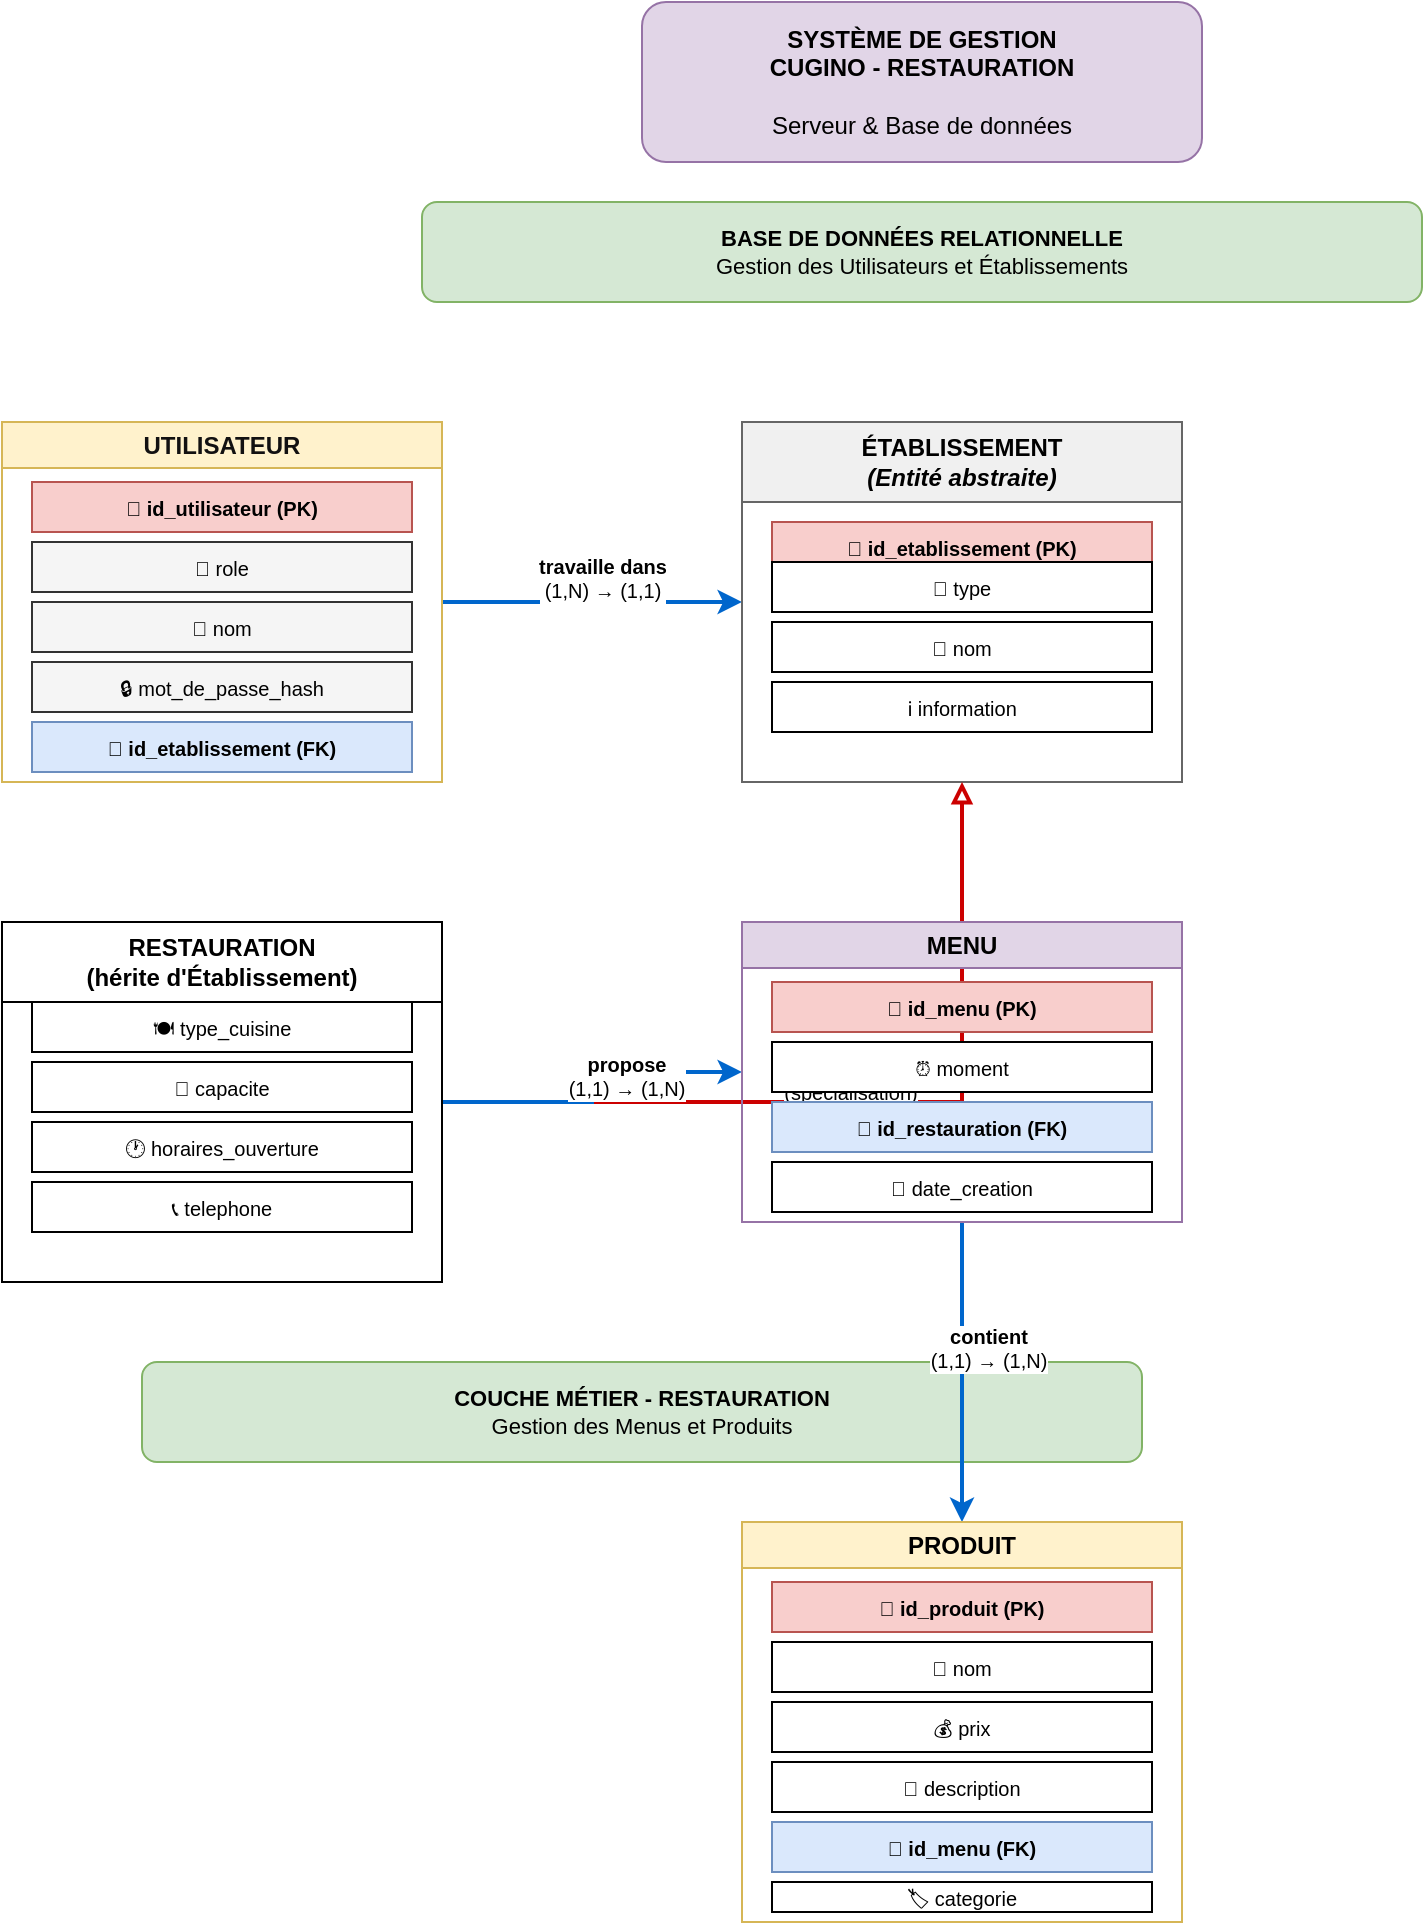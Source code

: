 <mxfile version="24.7.17" pages="5">
  <diagram name="MCD - Modèle Conceptuel" id="0KDKpnZfEL2bE2Tspjqe">
    <mxGraphModel grid="1" page="1" gridSize="10" guides="1" tooltips="1" connect="1" arrows="1" fold="1" pageScale="1" pageWidth="1200" pageHeight="1600" math="0" shadow="0">
      <root>
        <mxCell id="0" />
        <mxCell id="1" parent="0" />
        <mxCell id="5bXEaIKBqLUHFRjAeTa8-1" value="&lt;b&gt;SYSTÈME DE GESTION&lt;/b&gt;&lt;br&gt;&lt;b&gt;CUGINO - RESTAURATION&lt;/b&gt;&lt;br&gt;&lt;br&gt;Serveur &amp;amp; Base de données" style="rounded=1;whiteSpace=wrap;html=1;fillColor=#e1d5e7;strokeColor=#9673a6;fontFamily=Helvetica;fontSize=12;fontColor=#000000;" parent="1" vertex="1">
          <mxGeometry x="400" y="40" width="280" height="80" as="geometry" />
        </mxCell>
        <mxCell id="5bXEaIKBqLUHFRjAeTa8-2" value="&lt;b&gt;BASE DE DONNÉES RELATIONNELLE&lt;/b&gt;&lt;br&gt;Gestion des Utilisateurs et Établissements" style="rounded=1;whiteSpace=wrap;html=1;fillColor=#d5e8d4;strokeColor=#82b366;fontFamily=Helvetica;fontSize=11;fontColor=#000000;" parent="1" vertex="1">
          <mxGeometry x="290" y="140" width="500" height="50" as="geometry" />
        </mxCell>
        <mxCell id="5bXEaIKBqLUHFRjAeTa8-16" value="" style="edgeStyle=orthogonalEdgeStyle;rounded=0;orthogonalLoop=1;jettySize=auto;html=1;strokeWidth=2;strokeColor=#0066CC;" parent="1" source="5bXEaIKBqLUHFRjAeTa8-10" target="5bXEaIKBqLUHFRjAeTa8-12" edge="1">
          <mxGeometry relative="1" as="geometry" />
        </mxCell>
        <mxCell id="5bXEaIKBqLUHFRjAeTa8-17" value="&lt;b&gt;travaille dans&lt;/b&gt;&lt;br&gt;(1,N) → (1,1)" style="edgeLabel;html=1;align=center;verticalAlign=middle;resizable=0;points=[];fontFamily=Helvetica;fontSize=10;fillColor=#f5f5f5;strokeColor=#333333;fontColor=#000000;" parent="5bXEaIKBqLUHFRjAeTa8-16" vertex="1" connectable="0">
          <mxGeometry x="-0.204" y="2" relative="1" as="geometry">
            <mxPoint x="20" y="-10" as="offset" />
          </mxGeometry>
        </mxCell>
        <mxCell id="5bXEaIKBqLUHFRjAeTa8-10" value="&lt;b&gt;UTILISATEUR&lt;/b&gt;" style="swimlane;whiteSpace=wrap;html=1;fillColor=#fff2cc;strokeColor=#d6b656;fontFamily=Helvetica;fontSize=12;fontColor=#121111;" parent="1" vertex="1">
          <mxGeometry x="80" y="250" width="220" height="180" as="geometry" />
        </mxCell>
        <mxCell id="5bXEaIKBqLUHFRjAeTa8-6" value="🔑 id_utilisateur (PK)" style="rounded=0;whiteSpace=wrap;html=1;fillColor=#f8cecc;strokeColor=#b85450;fontFamily=Helvetica;fontSize=10;fontStyle=1" parent="5bXEaIKBqLUHFRjAeTa8-10" vertex="1">
          <mxGeometry x="15" y="30" width="190" height="25" as="geometry" />
        </mxCell>
        <mxCell id="5bXEaIKBqLUHFRjAeTa8-7" value="👤 role" style="rounded=0;whiteSpace=wrap;html=1;fontFamily=Helvetica;fontSize=10;fillColor=#f5f5f5;strokeColor=#333333;fontColor=#000000;" parent="5bXEaIKBqLUHFRjAeTa8-10" vertex="1">
          <mxGeometry x="15" y="60" width="190" height="25" as="geometry" />
        </mxCell>
        <mxCell id="5bXEaIKBqLUHFRjAeTa8-8" value="📝 nom" style="rounded=0;whiteSpace=wrap;html=1;fontFamily=Helvetica;fontSize=10;fillColor=#f5f5f5;strokeColor=#333333;fontColor=#000000;" parent="5bXEaIKBqLUHFRjAeTa8-10" vertex="1">
          <mxGeometry x="15" y="90" width="190" height="25" as="geometry" />
        </mxCell>
        <mxCell id="5bXEaIKBqLUHFRjAeTa8-38" value="🔒 mot_de_passe_hash" style="rounded=0;whiteSpace=wrap;html=1;fontFamily=Helvetica;fontSize=10;fillColor=#f5f5f5;strokeColor=#333333;fontColor=#000000;" vertex="1" parent="5bXEaIKBqLUHFRjAeTa8-10">
          <mxGeometry x="15" y="120" width="190" height="25" as="geometry" />
        </mxCell>
        <mxCell id="5bXEaIKBqLUHFRjAeTa8-39" value="🔗 id_etablissement (FK)" style="rounded=0;whiteSpace=wrap;html=1;fillColor=#dae8fc;strokeColor=#6c8ebf;fontFamily=Helvetica;fontSize=10;fontStyle=1" vertex="1" parent="5bXEaIKBqLUHFRjAeTa8-10">
          <mxGeometry x="15" y="150" width="190" height="25" as="geometry" />
        </mxCell>
        <mxCell id="5bXEaIKBqLUHFRjAeTa8-12" value="&lt;b&gt;ÉTABLISSEMENT&lt;/b&gt;&lt;br&gt;&lt;i&gt;(Entité abstraite)&lt;/i&gt;" style="swimlane;whiteSpace=wrap;html=1;fillColor=#f0f0f0;strokeColor=#666666;fontFamily=Helvetica;fontSize=12;startSize=40;" parent="1" vertex="1">
          <mxGeometry x="450" y="250" width="220" height="180" as="geometry" />
        </mxCell>
        <mxCell id="5bXEaIKBqLUHFRjAeTa8-13" value="🔑 id_etablissement (PK)" style="rounded=0;whiteSpace=wrap;html=1;fillColor=#f8cecc;strokeColor=#b85450;fontFamily=Helvetica;fontSize=10;fontStyle=1" parent="5bXEaIKBqLUHFRjAeTa8-12" vertex="1">
          <mxGeometry x="15" y="50" width="190" height="25" as="geometry" />
        </mxCell>
        <mxCell id="5bXEaIKBqLUHFRjAeTa8-14" value="🏢 type" style="rounded=0;whiteSpace=wrap;html=1;fontFamily=Helvetica;fontSize=10;" parent="5bXEaIKBqLUHFRjAeTa8-12" vertex="1">
          <mxGeometry x="15" y="70" width="190" height="25" as="geometry" />
        </mxCell>
        <mxCell id="5bXEaIKBqLUHFRjAeTa8-15" value="📝 nom" style="rounded=0;whiteSpace=wrap;html=1;fontFamily=Helvetica;fontSize=10;" parent="5bXEaIKBqLUHFRjAeTa8-12" vertex="1">
          <mxGeometry x="15" y="100" width="190" height="25" as="geometry" />
        </mxCell>
        <mxCell id="5bXEaIKBqLUHFRjAeTa8-40" value="ℹ️ information" style="rounded=0;whiteSpace=wrap;html=1;fontFamily=Helvetica;fontSize=10;" vertex="1" parent="5bXEaIKBqLUHFRjAeTa8-12">
          <mxGeometry x="15" y="130" width="190" height="25" as="geometry" />
        </mxCell>
        <mxCell id="5bXEaIKBqLUHFRjAeTa8-35" value="" style="edgeStyle=orthogonalEdgeStyle;rounded=0;orthogonalLoop=1;jettySize=auto;html=1;endArrow=block;endFill=0;strokeWidth=2;strokeColor=#CC0000;" edge="1" parent="1" source="5bXEaIKBqLUHFRjAeTa8-18" target="5bXEaIKBqLUHFRjAeTa8-12">
          <mxGeometry relative="1" as="geometry" />
        </mxCell>
        <mxCell id="5bXEaIKBqLUHFRjAeTa8-36" value="&lt;b&gt;hérite de&lt;/b&gt;&lt;br&gt;(spécialisation)" style="edgeLabel;html=1;align=center;verticalAlign=middle;resizable=0;points=[];fontFamily=Helvetica;fontSize=10;fillColor=#ffffff;strokeColor=none;" connectable="0" vertex="1" parent="5bXEaIKBqLUHFRjAeTa8-35">
          <mxGeometry x="-0.1" y="1" relative="1" as="geometry">
            <mxPoint x="15" y="-10" as="offset" />
          </mxGeometry>
        </mxCell>
        <mxCell id="5bXEaIKBqLUHFRjAeTa8-26" value="" style="edgeStyle=orthogonalEdgeStyle;rounded=0;orthogonalLoop=1;jettySize=auto;html=1;strokeWidth=2;strokeColor=#0066CC;" parent="1" source="5bXEaIKBqLUHFRjAeTa8-18" target="5bXEaIKBqLUHFRjAeTa8-23" edge="1">
          <mxGeometry relative="1" as="geometry" />
        </mxCell>
        <mxCell id="5bXEaIKBqLUHFRjAeTa8-27" value="&lt;b&gt;propose&lt;/b&gt;&lt;br&gt;(1,1) → (1,N)" style="edgeLabel;html=1;align=center;verticalAlign=middle;resizable=0;points=[];fontFamily=Helvetica;fontSize=10;fillColor=#ffffff;strokeColor=none;" parent="5bXEaIKBqLUHFRjAeTa8-26" vertex="1" connectable="0">
          <mxGeometry x="-0.054" y="-2" relative="1" as="geometry">
            <mxPoint x="15" y="-10" as="offset" />
          </mxGeometry>
        </mxCell>
        <mxCell id="5bXEaIKBqLUHFRjAeTa8-18" value="&lt;b&gt;RESTAURATION&lt;/b&gt;&lt;br&gt;(hérite d&#39;Établissement)" style="swimlane;whiteSpace=wrap;html=1;startSize=40;" parent="1" vertex="1">
          <mxGeometry x="80" y="500" width="220" height="180" as="geometry" />
        </mxCell>
        <mxCell id="5bXEaIKBqLUHFRjAeTa8-19" value="🍽️ type_cuisine" style="rounded=0;whiteSpace=wrap;html=1;fontFamily=Helvetica;fontSize=10;" parent="5bXEaIKBqLUHFRjAeTa8-18" vertex="1">
          <mxGeometry x="15" y="40" width="190" height="25" as="geometry" />
        </mxCell>
        <mxCell id="5bXEaIKBqLUHFRjAeTa8-20" value="👥 capacite" style="rounded=0;whiteSpace=wrap;html=1;fontFamily=Helvetica;fontSize=10;" parent="5bXEaIKBqLUHFRjAeTa8-18" vertex="1">
          <mxGeometry x="15" y="70" width="190" height="25" as="geometry" />
        </mxCell>
        <mxCell id="5bXEaIKBqLUHFRjAeTa8-37" value="🕐 horaires_ouverture" style="rounded=0;whiteSpace=wrap;html=1;fontFamily=Helvetica;fontSize=10;" vertex="1" parent="5bXEaIKBqLUHFRjAeTa8-18">
          <mxGeometry x="15" y="100" width="190" height="25" as="geometry" />
        </mxCell>
        <mxCell id="5bXEaIKBqLUHFRjAeTa8-41" value="📞 telephone" style="rounded=0;whiteSpace=wrap;html=1;fontFamily=Helvetica;fontSize=10;" vertex="1" parent="5bXEaIKBqLUHFRjAeTa8-18">
          <mxGeometry x="15" y="130" width="190" height="25" as="geometry" />
        </mxCell>
        <mxCell id="5bXEaIKBqLUHFRjAeTa8-22" value="&lt;b&gt;COUCHE MÉTIER - RESTAURATION&lt;/b&gt;&lt;br&gt;Gestion des Menus et Produits" style="rounded=1;whiteSpace=wrap;html=1;fillColor=#d5e8d4;strokeColor=#82b366;fontFamily=Helvetica;fontSize=11;fontColor=#000000;" parent="1" vertex="1">
          <mxGeometry x="150" y="720" width="500" height="50" as="geometry" />
        </mxCell>
        <mxCell id="5bXEaIKBqLUHFRjAeTa8-31" value="" style="edgeStyle=orthogonalEdgeStyle;rounded=0;orthogonalLoop=1;jettySize=auto;html=1;strokeWidth=2;strokeColor=#0066CC;" parent="1" source="5bXEaIKBqLUHFRjAeTa8-23" target="5bXEaIKBqLUHFRjAeTa8-28" edge="1">
          <mxGeometry relative="1" as="geometry" />
        </mxCell>
        <mxCell id="5bXEaIKBqLUHFRjAeTa8-32" value="&lt;b&gt;contient&lt;/b&gt;&lt;br&gt;(1,1) → (1,N)" style="edgeLabel;html=1;align=center;verticalAlign=middle;resizable=0;points=[];fontFamily=Helvetica;fontSize=10;fillColor=#ffffff;strokeColor=none;" parent="5bXEaIKBqLUHFRjAeTa8-31" vertex="1" connectable="0">
          <mxGeometry x="-0.027" y="-2" relative="1" as="geometry">
            <mxPoint x="15" y="-10" as="offset" />
          </mxGeometry>
        </mxCell>
        <mxCell id="5bXEaIKBqLUHFRjAeTa8-23" value="&lt;b&gt;MENU&lt;/b&gt;" style="swimlane;whiteSpace=wrap;html=1;fillColor=#e1d5e7;strokeColor=#9673a6;fontFamily=Helvetica;fontSize=12;" parent="1" vertex="1">
          <mxGeometry x="450" y="500" width="220" height="150" as="geometry" />
        </mxCell>
        <mxCell id="5bXEaIKBqLUHFRjAeTa8-42" value="🔑 id_menu (PK)" style="rounded=0;whiteSpace=wrap;html=1;fillColor=#f8cecc;strokeColor=#b85450;fontFamily=Helvetica;fontSize=10;fontStyle=1" vertex="1" parent="5bXEaIKBqLUHFRjAeTa8-23">
          <mxGeometry x="15" y="30" width="190" height="25" as="geometry" />
        </mxCell>
        <mxCell id="5bXEaIKBqLUHFRjAeTa8-24" value="⏰ moment" style="rounded=0;whiteSpace=wrap;html=1;fontFamily=Helvetica;fontSize=10;" parent="5bXEaIKBqLUHFRjAeTa8-23" vertex="1">
          <mxGeometry x="15" y="60" width="190" height="25" as="geometry" />
        </mxCell>
        <mxCell id="5bXEaIKBqLUHFRjAeTa8-25" value="🔗 id_restauration (FK)" style="rounded=0;whiteSpace=wrap;html=1;fillColor=#dae8fc;strokeColor=#6c8ebf;fontFamily=Helvetica;fontSize=10;fontStyle=1" parent="5bXEaIKBqLUHFRjAeTa8-23" vertex="1">
          <mxGeometry x="15" y="90" width="190" height="25" as="geometry" />
        </mxCell>
        <mxCell id="5bXEaIKBqLUHFRjAeTa8-43" value="📅 date_creation" style="rounded=0;whiteSpace=wrap;html=1;fontFamily=Helvetica;fontSize=10;" vertex="1" parent="5bXEaIKBqLUHFRjAeTa8-23">
          <mxGeometry x="15" y="120" width="190" height="25" as="geometry" />
        </mxCell>
        <mxCell id="5bXEaIKBqLUHFRjAeTa8-28" value="&lt;b&gt;PRODUIT&lt;/b&gt;" style="swimlane;whiteSpace=wrap;html=1;fillColor=#fff2cc;strokeColor=#d6b656;fontFamily=Helvetica;fontSize=12;" parent="1" vertex="1">
          <mxGeometry x="450" y="800" width="220" height="200" as="geometry" />
        </mxCell>
        <mxCell id="5bXEaIKBqLUHFRjAeTa8-44" value="🔑 id_produit (PK)" style="rounded=0;whiteSpace=wrap;html=1;fillColor=#f8cecc;strokeColor=#b85450;fontFamily=Helvetica;fontSize=10;fontStyle=1" vertex="1" parent="5bXEaIKBqLUHFRjAeTa8-28">
          <mxGeometry x="15" y="30" width="190" height="25" as="geometry" />
        </mxCell>
        <mxCell id="5bXEaIKBqLUHFRjAeTa8-29" value="📝 nom" style="rounded=0;whiteSpace=wrap;html=1;fontFamily=Helvetica;fontSize=10;" parent="5bXEaIKBqLUHFRjAeTa8-28" vertex="1">
          <mxGeometry x="15" y="60" width="190" height="25" as="geometry" />
        </mxCell>
        <mxCell id="5bXEaIKBqLUHFRjAeTa8-30" value="💰 prix" style="rounded=0;whiteSpace=wrap;html=1;fontFamily=Helvetica;fontSize=10;" parent="5bXEaIKBqLUHFRjAeTa8-28" vertex="1">
          <mxGeometry x="15" y="90" width="190" height="25" as="geometry" />
        </mxCell>
        <mxCell id="5bXEaIKBqLUHFRjAeTa8-33" value="📖 description" style="rounded=0;whiteSpace=wrap;html=1;fontFamily=Helvetica;fontSize=10;" parent="5bXEaIKBqLUHFRjAeTa8-28" vertex="1">
          <mxGeometry x="15" y="120" width="190" height="25" as="geometry" />
        </mxCell>
        <mxCell id="5bXEaIKBqLUHFRjAeTa8-34" value="🔗 id_menu (FK)" style="rounded=0;whiteSpace=wrap;html=1;fillColor=#dae8fc;strokeColor=#6c8ebf;fontFamily=Helvetica;fontSize=10;fontStyle=1" parent="5bXEaIKBqLUHFRjAeTa8-28" vertex="1">
          <mxGeometry x="15" y="150" width="190" height="25" as="geometry" />
        </mxCell>
        <mxCell id="5bXEaIKBqLUHFRjAeTa8-45" value="🏷️ categorie" style="rounded=0;whiteSpace=wrap;html=1;fontFamily=Helvetica;fontSize=10;" vertex="1" parent="5bXEaIKBqLUHFRjAeTa8-28">
          <mxGeometry x="15" y="180" width="190" height="15" as="geometry" />
        </mxCell>
      </root>
    </mxGraphModel>
  </diagram>
  <diagram name="MLD - Modèle Logique" id="MLD-page">
    <mxGraphModel dx="1793" dy="1045" grid="1" gridSize="10" guides="1" tooltips="1" connect="1" arrows="1" fold="1" page="1" pageScale="1" pageWidth="1400" pageHeight="1600" math="0" shadow="0">
      <root>
        <mxCell id="0" />
        <mxCell id="1" parent="0" />
        <mxCell id="mld-title" value="&lt;b&gt;MODÈLE LOGIQUE DE DONNÉES (MLD)&lt;/b&gt;&lt;br&gt;&lt;b&gt;SYSTÈME CUGINO - RESTAURATION&lt;/b&gt;&lt;br&gt;&lt;i&gt;avec types de données PostgreSQL&lt;/i&gt;" style="rounded=1;whiteSpace=wrap;html=1;fillColor=#e1d5e7;strokeColor=#9673a6;fontFamily=Helvetica;fontSize=14;fontStyle=1" parent="1" vertex="1">
          <mxGeometry x="450" y="20" width="400" height="80" as="geometry" />
        </mxCell>
        <mxCell id="mld-etablissement" value="&lt;b&gt;ETABLISSEMENT&lt;/b&gt;&lt;br&gt;&lt;i&gt;(Table abstraite)&lt;/i&gt;" style="swimlane;whiteSpace=wrap;html=1;fillColor=#f0f0f0;strokeColor=#666666;fontFamily=Helvetica;fontSize=12;fontStyle=1;startSize=50;" parent="1" vertex="1">
          <mxGeometry x="500" y="150" width="300" height="200" as="geometry" />
        </mxCell>
        <mxCell id="mld-etab-id" value="🔑 id_etablissement : SERIAL PRIMARY KEY" style="rounded=0;whiteSpace=wrap;html=1;fillColor=#f8cecc;strokeColor=#b85450;fontFamily=Helvetica;fontSize=10;fontStyle=1;align=left;" parent="mld-etablissement" vertex="1">
          <mxGeometry x="10" y="55" width="280" height="25" as="geometry" />
        </mxCell>
        <mxCell id="mld-etab-type" value="   type : VARCHAR(100) NOT NULL" style="rounded=0;whiteSpace=wrap;html=1;fontFamily=Helvetica;fontSize=10;align=left;" parent="mld-etablissement" vertex="1">
          <mxGeometry x="10" y="85" width="280" height="25" as="geometry" />
        </mxCell>
        <mxCell id="mld-etab-nom" value="   nom : VARCHAR(255) NOT NULL" style="rounded=0;whiteSpace=wrap;html=1;fontFamily=Helvetica;fontSize=10;align=left;" parent="mld-etablissement" vertex="1">
          <mxGeometry x="10" y="115" width="280" height="25" as="geometry" />
        </mxCell>
        <mxCell id="mld-etab-info" value="   information : TEXT" style="rounded=0;whiteSpace=wrap;html=1;fontFamily=Helvetica;fontSize=10;align=left;" parent="mld-etablissement" vertex="1">
          <mxGeometry x="10" y="145" width="280" height="25" as="geometry" />
        </mxCell>
        <mxCell id="mld-etab-created" value="   created_at : TIMESTAMP DEFAULT NOW()" style="rounded=0;whiteSpace=wrap;html=1;fontFamily=Helvetica;fontSize=10;align=left;" parent="mld-etablissement" vertex="1">
          <mxGeometry x="10" y="175" width="280" height="20" as="geometry" />
        </mxCell>
        <mxCell id="mld-utilisateur" value="&lt;b&gt;UTILISATEUR&lt;/b&gt;" style="swimlane;whiteSpace=wrap;html=1;fillColor=#fff2cc;strokeColor=#d6b656;fontFamily=Helvetica;fontSize=12;fontStyle=1;startSize=40;" parent="1" vertex="1">
          <mxGeometry x="100" y="150" width="320" height="200" as="geometry" />
        </mxCell>
        <mxCell id="mld-user-id" value="🔑 id_utilisateur : SERIAL PRIMARY KEY" style="rounded=0;whiteSpace=wrap;html=1;fillColor=#f8cecc;strokeColor=#b85450;fontFamily=Helvetica;fontSize=10;fontStyle=1;align=left;" parent="mld-utilisateur" vertex="1">
          <mxGeometry x="10" y="45" width="300" height="25" as="geometry" />
        </mxCell>
        <mxCell id="mld-user-role" value="   role : VARCHAR(50) NOT NULL" style="rounded=0;whiteSpace=wrap;html=1;fontFamily=Helvetica;fontSize=10;align=left;" parent="mld-utilisateur" vertex="1">
          <mxGeometry x="10" y="75" width="300" height="25" as="geometry" />
        </mxCell>
        <mxCell id="mld-user-nom" value="   nom : VARCHAR(255) NOT NULL" style="rounded=0;whiteSpace=wrap;html=1;fontFamily=Helvetica;fontSize=10;align=left;" parent="mld-utilisateur" vertex="1">
          <mxGeometry x="10" y="105" width="300" height="25" as="geometry" />
        </mxCell>
        <mxCell id="mld-user-pwd" value="   mot_de_passe_hash : VARCHAR(255) NOT NULL" style="rounded=0;whiteSpace=wrap;html=1;fontFamily=Helvetica;fontSize=10;align=left;" parent="mld-utilisateur" vertex="1">
          <mxGeometry x="10" y="135" width="300" height="25" as="geometry" />
        </mxCell>
        <mxCell id="mld-user-fk" value="🔗 id_etablissement : INTEGER REFERENCES etablissement(id)" style="rounded=0;whiteSpace=wrap;html=1;fillColor=#dae8fc;strokeColor=#6c8ebf;fontFamily=Helvetica;fontSize=10;fontStyle=1;align=left;" parent="mld-utilisateur" vertex="1">
          <mxGeometry x="10" y="165" width="300" height="25" as="geometry" />
        </mxCell>
        <mxCell id="mld-restauration" value="&lt;b&gt;RESTAURATION&lt;/b&gt;&lt;br&gt;&lt;i&gt;(hérite d&#39;ETABLISSEMENT)&lt;/i&gt;" style="swimlane;whiteSpace=wrap;html=1;fillColor=#ffe6cc;strokeColor=#d79b00;fontFamily=Helvetica;fontSize=12;fontStyle=1;startSize=50;" parent="1" vertex="1">
          <mxGeometry x="100" y="400" width="320" height="220" as="geometry" />
        </mxCell>
        <mxCell id="mld-resto-id" value="🔑 id_restauration : INTEGER PRIMARY KEY" style="rounded=0;whiteSpace=wrap;html=1;fillColor=#f8cecc;strokeColor=#b85450;fontFamily=Helvetica;fontSize=10;fontStyle=1;align=left;" parent="mld-restauration" vertex="1">
          <mxGeometry x="10" y="55" width="300" height="25" as="geometry" />
        </mxCell>
        <mxCell id="mld-resto-fk" value="🔗 FOREIGN KEY (id_restauration) REFERENCES etablissement(id)" style="rounded=0;whiteSpace=wrap;html=1;fillColor=#dae8fc;strokeColor=#6c8ebf;fontFamily=Helvetica;fontSize=9;fontStyle=1;align=left;" parent="mld-restauration" vertex="1">
          <mxGeometry x="10" y="85" width="300" height="20" as="geometry" />
        </mxCell>
        <mxCell id="mld-resto-cuisine" value="   type_cuisine : VARCHAR(100)" style="rounded=0;whiteSpace=wrap;html=1;fontFamily=Helvetica;fontSize=10;align=left;" parent="mld-restauration" vertex="1">
          <mxGeometry x="10" y="110" width="300" height="25" as="geometry" />
        </mxCell>
        <mxCell id="mld-resto-capacite" value="   capacite : INTEGER CHECK (capacite &gt; 0)" style="rounded=0;whiteSpace=wrap;html=1;fontFamily=Helvetica;fontSize=10;align=left;" parent="mld-restauration" vertex="1">
          <mxGeometry x="10" y="140" width="300" height="25" as="geometry" />
        </mxCell>
        <mxCell id="mld-resto-horaires" value="   horaires_ouverture : JSONB" style="rounded=0;whiteSpace=wrap;html=1;fontFamily=Helvetica;fontSize=10;align=left;" parent="mld-restauration" vertex="1">
          <mxGeometry x="10" y="170" width="300" height="25" as="geometry" />
        </mxCell>
        <mxCell id="mld-resto-tel" value="   telephone : VARCHAR(20)" style="rounded=0;whiteSpace=wrap;html=1;fontFamily=Helvetica;fontSize=10;align=left;" parent="mld-restauration" vertex="1">
          <mxGeometry x="10" y="200" width="300" height="15" as="geometry" />
        </mxCell>
        <mxCell id="mld-menu" value="&lt;b&gt;MENU&lt;/b&gt;" style="swimlane;whiteSpace=wrap;html=1;fillColor=#e1d5e7;strokeColor=#9673a6;fontFamily=Helvetica;fontSize=12;fontStyle=1;startSize=40;" parent="1" vertex="1">
          <mxGeometry x="500" y="400" width="320" height="200" as="geometry" />
        </mxCell>
        <mxCell id="mld-menu-id" value="🔑 id_menu : SERIAL PRIMARY KEY" style="rounded=0;whiteSpace=wrap;html=1;fillColor=#f8cecc;strokeColor=#b85450;fontFamily=Helvetica;fontSize=10;fontStyle=1;align=left;" parent="mld-menu" vertex="1">
          <mxGeometry x="10" y="45" width="300" height="25" as="geometry" />
        </mxCell>
        <mxCell id="mld-menu-moment" value="   moment : VARCHAR(50) NOT NULL" style="rounded=0;whiteSpace=wrap;html=1;fontFamily=Helvetica;fontSize=10;align=left;" parent="mld-menu" vertex="1">
          <mxGeometry x="10" y="75" width="300" height="25" as="geometry" />
        </mxCell>
        <mxCell id="mld-menu-date" value="   date_creation : DATE DEFAULT CURRENT_DATE" style="rounded=0;whiteSpace=wrap;html=1;fontFamily=Helvetica;fontSize=10;align=left;" parent="mld-menu" vertex="1">
          <mxGeometry x="10" y="105" width="300" height="25" as="geometry" />
        </mxCell>
        <mxCell id="mld-menu-actif" value="   actif : BOOLEAN DEFAULT TRUE" style="rounded=0;whiteSpace=wrap;html=1;fontFamily=Helvetica;fontSize=10;align=left;" parent="mld-menu" vertex="1">
          <mxGeometry x="10" y="135" width="300" height="25" as="geometry" />
        </mxCell>
        <mxCell id="mld-menu-fk" value="🔗 id_restauration : INTEGER REFERENCES restauration(id)" style="rounded=0;whiteSpace=wrap;html=1;fillColor=#dae8fc;strokeColor=#6c8ebf;fontFamily=Helvetica;fontSize=10;fontStyle=1;align=left;" parent="mld-menu" vertex="1">
          <mxGeometry x="10" y="165" width="300" height="25" as="geometry" />
        </mxCell>
        <mxCell id="mld-produit" value="&lt;b&gt;PRODUIT&lt;/b&gt;" style="swimlane;whiteSpace=wrap;html=1;fillColor=#d5e8d4;strokeColor=#82b366;fontFamily=Helvetica;fontSize=12;fontStyle=1;startSize=40;" parent="1" vertex="1">
          <mxGeometry x="100" y="700" width="320" height="260" as="geometry" />
        </mxCell>
        <mxCell id="mld-prod-id" value="🔑 id_produit : SERIAL PRIMARY KEY" style="rounded=0;whiteSpace=wrap;html=1;fillColor=#f8cecc;strokeColor=#b85450;fontFamily=Helvetica;fontSize=10;fontStyle=1;align=left;" parent="mld-produit" vertex="1">
          <mxGeometry x="10" y="45" width="300" height="25" as="geometry" />
        </mxCell>
        <mxCell id="mld-prod-nom" value="   nom : VARCHAR(255) NOT NULL" style="rounded=0;whiteSpace=wrap;html=1;fontFamily=Helvetica;fontSize=10;align=left;" parent="mld-produit" vertex="1">
          <mxGeometry x="10" y="75" width="300" height="25" as="geometry" />
        </mxCell>
        <mxCell id="mld-prod-prix" value="   prix : DECIMAL(10,2) NOT NULL CHECK (prix &gt;= 0)" style="rounded=0;whiteSpace=wrap;html=1;fontFamily=Helvetica;fontSize=10;align=left;" parent="mld-produit" vertex="1">
          <mxGeometry x="10" y="105" width="300" height="25" as="geometry" />
        </mxCell>
        <mxCell id="mld-prod-desc" value="   description : TEXT" style="rounded=0;whiteSpace=wrap;html=1;fontFamily=Helvetica;fontSize=10;align=left;" parent="mld-produit" vertex="1">
          <mxGeometry x="10" y="135" width="300" height="25" as="geometry" />
        </mxCell>
        <mxCell id="mld-prod-cat" value="   categorie : VARCHAR(100)" style="rounded=0;whiteSpace=wrap;html=1;fontFamily=Helvetica;fontSize=10;align=left;" parent="mld-produit" vertex="1">
          <mxGeometry x="10" y="165" width="300" height="25" as="geometry" />
        </mxCell>
        <mxCell id="mld-prod-dispo" value="   disponible : BOOLEAN DEFAULT TRUE" style="rounded=0;whiteSpace=wrap;html=1;fontFamily=Helvetica;fontSize=10;align=left;" parent="mld-produit" vertex="1">
          <mxGeometry x="10" y="195" width="300" height="25" as="geometry" />
        </mxCell>
        <mxCell id="mld-prod-fk" value="🔗 id_menu : INTEGER REFERENCES menu(id_menu)" style="rounded=0;whiteSpace=wrap;html=1;fillColor=#dae8fc;strokeColor=#6c8ebf;fontFamily=Helvetica;fontSize=10;fontStyle=1;align=left;" parent="mld-produit" vertex="1">
          <mxGeometry x="10" y="225" width="300" height="25" as="geometry" />
        </mxCell>
        <mxCell id="mld-legende" value="&lt;b&gt;LÉGENDE&lt;/b&gt;&lt;br&gt;🔑 Clé primaire (PK)&lt;br&gt;🔗 Clé étrangère (FK)&lt;br&gt;   Attribut simple&lt;br&gt;&lt;br&gt;&lt;b&gt;CONTRAINTES:&lt;/b&gt;&lt;br&gt;• NOT NULL : obligatoire&lt;br&gt;• CHECK : validation&lt;br&gt;• DEFAULT : valeur par défaut&lt;br&gt;• REFERENCES : intégrité référentielle" style="rounded=1;whiteSpace=wrap;html=1;fillColor=#f5f5f5;strokeColor=#666666;fontFamily=Helvetica;fontSize=10;align=left;fontColor=#000000;" parent="1" vertex="1">
          <mxGeometry x="500" y="700" width="300" height="180" as="geometry" />
        </mxCell>
        <mxCell id="mld-index" value="&lt;b&gt;INDEX RECOMMANDÉS&lt;/b&gt;&lt;br&gt;&lt;br&gt;CREATE INDEX idx_utilisateur_etablissement&lt;br&gt;ON utilisateur(id_etablissement);&lt;br&gt;&lt;br&gt;CREATE INDEX idx_menu_restauration&lt;br&gt;ON menu(id_restauration);&lt;br&gt;&lt;br&gt;CREATE INDEX idx_produit_menu&lt;br&gt;ON produit(id_menu);&lt;br&gt;&lt;br&gt;CREATE INDEX idx_produit_categorie&lt;br&gt;ON produit(categorie);" style="rounded=1;whiteSpace=wrap;html=1;fillColor=#e6f3ff;strokeColor=#1ba1e2;fontFamily=Courier New;fontSize=9;align=left;fontColor=#000000;" parent="1" vertex="1">
          <mxGeometry x="900" y="150" width="400" height="200" as="geometry" />
        </mxCell>
        <mxCell id="mld-rel1" value="" style="edgeStyle=orthogonalEdgeStyle;rounded=0;orthogonalLoop=1;jettySize=auto;html=1;strokeWidth=2;strokeColor=#0066CC;endArrow=classic;" parent="1" source="mld-user-fk" target="mld-etab-id" edge="1">
          <mxGeometry relative="1" as="geometry" />
        </mxCell>
        <mxCell id="mld-rel2" value="" style="edgeStyle=orthogonalEdgeStyle;rounded=0;orthogonalLoop=1;jettySize=auto;html=1;strokeWidth=2;strokeColor=#CC0000;endArrow=block;endFill=0;" parent="1" source="mld-resto-fk" target="mld-etab-id" edge="1">
          <mxGeometry relative="1" as="geometry" />
        </mxCell>
        <mxCell id="mld-rel3" value="" style="edgeStyle=orthogonalEdgeStyle;rounded=0;orthogonalLoop=1;jettySize=auto;html=1;strokeWidth=2;strokeColor=#0066CC;endArrow=classic;" parent="1" source="mld-menu-fk" target="mld-resto-id" edge="1">
          <mxGeometry relative="1" as="geometry" />
        </mxCell>
        <mxCell id="mld-rel4" value="" style="edgeStyle=orthogonalEdgeStyle;rounded=0;orthogonalLoop=1;jettySize=auto;html=1;strokeWidth=2;strokeColor=#0066CC;endArrow=classic;" parent="1" source="mld-prod-fk" target="mld-menu-id" edge="1">
          <mxGeometry relative="1" as="geometry" />
        </mxCell>
      </root>
    </mxGraphModel>
  </diagram>
  <diagram name="MPD - Modèle Physique" id="MPD-page">
    <mxGraphModel dx="1400" dy="900" grid="1" gridSize="10" guides="1" tooltips="1" connect="1" arrows="1" fold="1" page="1" pageScale="1" pageWidth="1600" pageHeight="1200" math="0" shadow="0">
      <root>
        <mxCell id="0" />
        <mxCell id="1" parent="0" />
        <!-- Titre principal -->
        <mxCell id="mpd-title" value="&lt;b&gt;MODÈLE PHYSIQUE DE DONNÉES (MPD)&lt;/b&gt;&lt;br&gt;&lt;b&gt;SYSTÈME CUGINO - RESTAURATION&lt;/b&gt;&lt;br&gt;&lt;i&gt;Implémentation PostgreSQL avec optimisations&lt;/i&gt;" style="rounded=1;whiteSpace=wrap;html=1;fillColor=#e1d5e7;strokeColor=#9673a6;fontFamily=Helvetica;fontSize=14;fontStyle=1;fontColor=#000000;" vertex="1" parent="1">
          <mxGeometry x="500" y="20" width="500" height="80" as="geometry" />
        </mxCell>
        <!-- Script de création ETABLISSEMENT -->
        <mxCell id="mpd-etab-script" value="&lt;b&gt;TABLE ETABLISSEMENT&lt;/b&gt;&lt;br&gt;&lt;br&gt;CREATE TABLE etablissement (&lt;br&gt;    id_etablissement SERIAL PRIMARY KEY,&lt;br&gt;    type VARCHAR(100) NOT NULL,&lt;br&gt;    nom VARCHAR(255) NOT NULL,&lt;br&gt;    information TEXT,&lt;br&gt;    created_at TIMESTAMP DEFAULT NOW(),&lt;br&gt;    updated_at TIMESTAMP DEFAULT NOW()&lt;br&gt;);&lt;br&gt;&lt;br&gt;-- Index pour améliorer les performances&lt;br&gt;CREATE INDEX idx_etablissement_type ON etablissement(type);&lt;br&gt;CREATE INDEX idx_etablissement_nom ON etablissement(nom);" style="rounded=1;whiteSpace=wrap;html=1;fillColor=#f5f5f5;strokeColor=#333333;fontFamily=Courier New;fontSize=10;align=left;fontColor=#000000;" vertex="1" parent="1">
          <mxGeometry x="50" y="130" width="450" height="200" as="geometry" />
        </mxCell>
        <!-- Script de création UTILISATEUR -->
        <mxCell id="mpd-user-script" value="&lt;b&gt;TABLE UTILISATEUR&lt;/b&gt;&lt;br&gt;&lt;br&gt;CREATE TABLE utilisateur (&lt;br&gt;    id_utilisateur SERIAL PRIMARY KEY,&lt;br&gt;    role VARCHAR(50) NOT NULL,&lt;br&gt;    nom VARCHAR(255) NOT NULL,&lt;br&gt;    mot_de_passe_hash VARCHAR(255) NOT NULL,&lt;br&gt;    id_etablissement INTEGER NOT NULL,&lt;br&gt;    created_at TIMESTAMP DEFAULT NOW(),&lt;br&gt;    is_active BOOLEAN DEFAULT TRUE,&lt;br&gt;    FOREIGN KEY (id_etablissement) &lt;br&gt;        REFERENCES etablissement(id_etablissement)&lt;br&gt;        ON DELETE CASCADE&lt;br&gt;);&lt;br&gt;&lt;br&gt;-- Index et contraintes&lt;br&gt;CREATE INDEX idx_utilisateur_etablissement &lt;br&gt;    ON utilisateur(id_etablissement);&lt;br&gt;CREATE INDEX idx_utilisateur_role ON utilisateur(role);" style="rounded=1;whiteSpace=wrap;html=1;fillColor=#fff2cc;strokeColor=#d6b656;fontFamily=Courier New;fontSize=10;align=left;fontColor=#000000;" vertex="1" parent="1">
          <mxGeometry x="550" y="130" width="450" height="250" as="geometry" />
        </mxCell>
        <!-- Script de création RESTAURATION -->
        <mxCell id="mpd-resto-script" value="&lt;b&gt;TABLE RESTAURATION&lt;/b&gt;&lt;br&gt;&lt;br&gt;CREATE TABLE restauration (&lt;br&gt;    id_restauration INTEGER PRIMARY KEY,&lt;br&gt;    type_cuisine VARCHAR(100),&lt;br&gt;    capacite INTEGER CHECK (capacite &gt; 0),&lt;br&gt;    horaires_ouverture JSONB,&lt;br&gt;    telephone VARCHAR(20),&lt;br&gt;    adresse TEXT,&lt;br&gt;    latitude DECIMAL(10, 8),&lt;br&gt;    longitude DECIMAL(11, 8),&lt;br&gt;    FOREIGN KEY (id_restauration) &lt;br&gt;        REFERENCES etablissement(id_etablissement)&lt;br&gt;        ON DELETE CASCADE&lt;br&gt;);&lt;br&gt;&lt;br&gt;-- Index spécialisés&lt;br&gt;CREATE INDEX idx_restauration_cuisine &lt;br&gt;    ON restauration(type_cuisine);&lt;br&gt;CREATE INDEX idx_restauration_capacite &lt;br&gt;    ON restauration(capacite);&lt;br&gt;-- Index GIN pour JSONB&lt;br&gt;CREATE INDEX idx_restauration_horaires &lt;br&gt;    ON restauration USING GIN (horaires_ouverture);" style="rounded=1;whiteSpace=wrap;html=1;fillColor=#ffe6cc;strokeColor=#d79b00;fontFamily=Courier New;fontSize=10;align=left;fontColor=#000000;" vertex="1" parent="1">
          <mxGeometry x="50" y="360" width="450" height="300" as="geometry" />
        </mxCell>
        <!-- Script de création MENU -->
        <mxCell id="mpd-menu-script" value="&lt;b&gt;TABLE MENU&lt;/b&gt;&lt;br&gt;&lt;br&gt;CREATE TABLE menu (&lt;br&gt;    id_menu SERIAL PRIMARY KEY,&lt;br&gt;    moment VARCHAR(50) NOT NULL,&lt;br&gt;    date_creation DATE DEFAULT CURRENT_DATE,&lt;br&gt;    actif BOOLEAN DEFAULT TRUE,&lt;br&gt;    id_restauration INTEGER NOT NULL,&lt;br&gt;    description TEXT,&lt;br&gt;    prix_fixe DECIMAL(10,2),&lt;br&gt;    FOREIGN KEY (id_restauration) &lt;br&gt;        REFERENCES restauration(id_restauration)&lt;br&gt;        ON DELETE CASCADE&lt;br&gt;);&lt;br&gt;&lt;br&gt;-- Index et contraintes&lt;br&gt;CREATE INDEX idx_menu_restauration &lt;br&gt;    ON menu(id_restauration);&lt;br&gt;CREATE INDEX idx_menu_moment ON menu(moment);&lt;br&gt;CREATE INDEX idx_menu_actif ON menu(actif);&lt;br&gt;&lt;br&gt;-- Contrainte unique pour éviter les doublons&lt;br&gt;CREATE UNIQUE INDEX idx_menu_unique &lt;br&gt;    ON menu(id_restauration, moment, date_creation) &lt;br&gt;    WHERE actif = TRUE;" style="rounded=1;whiteSpace=wrap;html=1;fillColor=#e1d5e7;strokeColor=#9673a6;fontFamily=Courier New;fontSize=10;align=left;fontColor=#000000;" vertex="1" parent="1">
          <mxGeometry x="550" y="410" width="450" height="320" as="geometry" />
        </mxCell>
        <!-- Script de création PRODUIT -->
        <mxCell id="mpd-prod-script" value="&lt;b&gt;TABLE PRODUIT&lt;/b&gt;&lt;br&gt;&lt;br&gt;CREATE TABLE produit (&lt;br&gt;    id_produit SERIAL PRIMARY KEY,&lt;br&gt;    nom VARCHAR(255) NOT NULL,&lt;br&gt;    prix DECIMAL(10,2) NOT NULL CHECK (prix &gt;= 0),&lt;br&gt;    description TEXT,&lt;br&gt;    categorie VARCHAR(100),&lt;br&gt;    disponible BOOLEAN DEFAULT TRUE,&lt;br&gt;    allergenes TEXT[],&lt;br&gt;    calories INTEGER,&lt;br&gt;    temps_preparation INTEGER,&lt;br&gt;    id_menu INTEGER NOT NULL,&lt;br&gt;    FOREIGN KEY (id_menu) &lt;br&gt;        REFERENCES menu(id_menu)&lt;br&gt;        ON DELETE CASCADE&lt;br&gt;);&lt;br&gt;&lt;br&gt;-- Index pour optimisation&lt;br&gt;CREATE INDEX idx_produit_menu ON produit(id_menu);&lt;br&gt;CREATE INDEX idx_produit_categorie ON produit(categorie);&lt;br&gt;CREATE INDEX idx_produit_disponible ON produit(disponible);&lt;br&gt;CREATE INDEX idx_produit_prix ON produit(prix);&lt;br&gt;&lt;br&gt;-- Index de recherche textuelle&lt;br&gt;CREATE INDEX idx_produit_recherche &lt;br&gt;    ON produit USING GIN (to_tsvector(&#39;french&#39;, nom || &#39; &#39; || COALESCE(description, &#39;&#39;)));" style="rounded=1;whiteSpace=wrap;html=1;fillColor=#d5e8d4;strokeColor=#82b366;fontFamily=Courier New;fontSize=10;align=left;fontColor=#000000;" vertex="1" parent="1">
          <mxGeometry x="50" y="700" width="450" height="350" as="geometry" />
        </mxCell>
        <!-- Triggers et procédures -->
        <mxCell id="mpd-triggers" value="&lt;b&gt;TRIGGERS ET PROCÉDURES&lt;/b&gt;&lt;br&gt;&lt;br&gt;-- Trigger pour updated_at&lt;br&gt;CREATE OR REPLACE FUNCTION update_modified_column()&lt;br&gt;RETURNS TRIGGER AS $$&lt;br&gt;BEGIN&lt;br&gt;    NEW.updated_at = NOW();&lt;br&gt;    RETURN NEW;&lt;br&gt;END;&lt;br&gt;$$ language &#39;plpgsql&#39;;&lt;br&gt;&lt;br&gt;CREATE TRIGGER update_etablissement_modtime &lt;br&gt;    BEFORE UPDATE ON etablissement &lt;br&gt;    FOR EACH ROW EXECUTE FUNCTION update_modified_column();&lt;br&gt;&lt;br&gt;-- Fonction de recherche de produits&lt;br&gt;CREATE OR REPLACE FUNCTION rechercher_produits(&lt;br&gt;    terme_recherche TEXT,&lt;br&gt;    id_resto INTEGER DEFAULT NULL&lt;br&gt;) RETURNS TABLE(&lt;br&gt;    id_produit INTEGER,&lt;br&gt;    nom_produit VARCHAR,&lt;br&gt;    prix_produit DECIMAL,&lt;br&gt;    nom_restaurant VARCHAR&lt;br&gt;) AS $$&lt;br&gt;BEGIN&lt;br&gt;    RETURN QUERY&lt;br&gt;    SELECT p.id_produit, p.nom, p.prix, e.nom&lt;br&gt;    FROM produit p&lt;br&gt;    JOIN menu m ON p.id_menu = m.id_menu&lt;br&gt;    JOIN restauration r ON m.id_restauration = r.id_restauration&lt;br&gt;    JOIN etablissement e ON r.id_restauration = e.id_etablissement&lt;br&gt;    WHERE p.disponible = TRUE&lt;br&gt;    AND (id_resto IS NULL OR r.id_restauration = id_resto)&lt;br&gt;    AND to_tsvector(&#39;french&#39;, p.nom || &#39; &#39; || COALESCE(p.description, &#39;&#39;)) &lt;br&gt;        @@ plainto_tsquery(&#39;french&#39;, terme_recherche);&lt;br&gt;END;&lt;br&gt;$$ LANGUAGE plpgsql;" style="rounded=1;whiteSpace=wrap;html=1;fillColor=#f8cecc;strokeColor=#b85450;fontFamily=Courier New;fontSize=9;align=left;fontColor=#000000;" vertex="1" parent="1">
          <mxGeometry x="550" y="760" width="500" height="400" as="geometry" />
        </mxCell>
        <!-- Performances et maintenance -->
        <mxCell id="mpd-maintenance" value="&lt;b&gt;MAINTENANCE ET PERFORMANCES&lt;/b&gt;&lt;br&gt;&lt;br&gt;-- Partitioning pour la table menu par date&lt;br&gt;CREATE TABLE menu_2024 PARTITION OF menu&lt;br&gt;FOR VALUES FROM (&#39;2024-01-01&#39;) TO (&#39;2025-01-01&#39;);&lt;br&gt;&lt;br&gt;-- Vues pour simplifier les requêtes&lt;br&gt;CREATE VIEW vue_menu_complet AS&lt;br&gt;SELECT &lt;br&gt;    m.id_menu,&lt;br&gt;    m.moment,&lt;br&gt;    m.date_creation,&lt;br&gt;    e.nom as nom_restaurant,&lt;br&gt;    r.type_cuisine,&lt;br&gt;    COUNT(p.id_produit) as nb_produits,&lt;br&gt;    AVG(p.prix) as prix_moyen&lt;br&gt;FROM menu m&lt;br&gt;JOIN restauration r ON m.id_restauration = r.id_restauration&lt;br&gt;JOIN etablissement e ON r.id_restauration = e.id_etablissement&lt;br&gt;LEFT JOIN produit p ON m.id_menu = p.id_menu&lt;br&gt;WHERE m.actif = TRUE&lt;br&gt;GROUP BY m.id_menu, e.nom, r.type_cuisine;&lt;br&gt;&lt;br&gt;-- Jobs de maintenance automatique&lt;br&gt;-- Suppression des menus obsolètes&lt;br&gt;DELETE FROM menu &lt;br&gt;WHERE actif = FALSE &lt;br&gt;AND date_creation &lt; NOW() - INTERVAL &#39;1 year&#39;;&lt;br&gt;&lt;br&gt;-- Réindexation périodique&lt;br&gt;REINDEX DATABASE cugino_db;" style="rounded=1;whiteSpace=wrap;html=1;fillColor=#dae8fc;strokeColor=#6c8ebf;fontFamily=Courier New;fontSize=9;align=left;fontColor=#000000;" vertex="1" parent="1">
          <mxGeometry x="1100" y="130" width="450" height="400" as="geometry" />
        </mxCell>
      </root>
    </mxGraphModel>
  </diagram>
  <diagram name="Dictionnaire de Données" id="DD-page">
    <mxGraphModel dx="1434" dy="836" grid="1" gridSize="10" guides="1" tooltips="1" connect="1" arrows="1" fold="1" page="1" pageScale="1" pageWidth="1600" pageHeight="1400" math="0" shadow="0">
      <root>
        <mxCell id="0" />
        <mxCell id="1" parent="0" />
        <mxCell id="dd-title" value="&lt;b&gt;DICTIONNAIRE DE DONNÉES&lt;/b&gt;&lt;br&gt;&lt;b&gt;SYSTÈME CUGINO - RESTAURATION&lt;/b&gt;&lt;br&gt;&lt;i&gt;Description détaillée de tous les attributs&lt;/i&gt;" style="rounded=1;whiteSpace=wrap;html=1;fillColor=#e1d5e7;strokeColor=#9673a6;fontFamily=Helvetica;fontSize=14;fontStyle=1;fontColor=#000000;" parent="1" vertex="1">
          <mxGeometry x="500" y="20" width="500" height="80" as="geometry" />
        </mxCell>
        <mxCell id="dd-etablissement" value="&lt;b&gt;TABLE: ETABLISSEMENT&lt;/b&gt;&lt;br&gt;&lt;table border=&#39;1&#39; style=&#39;border-collapse: collapse; width: 100%; font-size: 10px;&#39;&gt;&lt;tr style=&#39;background-color: #f0f0f0;&#39;&gt;&lt;th&gt;Attribut&lt;/th&gt;&lt;th&gt;Type&lt;/th&gt;&lt;th&gt;Contraintes&lt;/th&gt;&lt;th&gt;Description&lt;/th&gt;&lt;/tr&gt;&lt;tr&gt;&lt;td&gt;&lt;b&gt;id_etablissement&lt;/b&gt;&lt;/td&gt;&lt;td&gt;SERIAL&lt;/td&gt;&lt;td&gt;PK, NOT NULL&lt;/td&gt;&lt;td&gt;Identifiant unique de l&#39;établissement&lt;/td&gt;&lt;/tr&gt;&lt;tr&gt;&lt;td&gt;type&lt;/td&gt;&lt;td&gt;VARCHAR(100)&lt;/td&gt;&lt;td&gt;NOT NULL&lt;/td&gt;&lt;td&gt;Type d&#39;établissement (restaurant, café, bar...)&lt;/td&gt;&lt;/tr&gt;&lt;tr&gt;&lt;td&gt;nom&lt;/td&gt;&lt;td&gt;VARCHAR(255)&lt;/td&gt;&lt;td&gt;NOT NULL&lt;/td&gt;&lt;td&gt;Nom commercial de l&#39;établissement&lt;/td&gt;&lt;/tr&gt;&lt;tr&gt;&lt;td&gt;information&lt;/td&gt;&lt;td&gt;TEXT&lt;/td&gt;&lt;td&gt;NULL&lt;/td&gt;&lt;td&gt;Informations générales, description&lt;/td&gt;&lt;/tr&gt;&lt;tr&gt;&lt;td&gt;created_at&lt;/td&gt;&lt;td&gt;TIMESTAMP&lt;/td&gt;&lt;td&gt;DEFAULT NOW()&lt;/td&gt;&lt;td&gt;Date de création de l&#39;enregistrement&lt;/td&gt;&lt;/tr&gt;&lt;tr&gt;&lt;td&gt;updated_at&lt;/td&gt;&lt;td&gt;TIMESTAMP&lt;/td&gt;&lt;td&gt;DEFAULT NOW()&lt;/td&gt;&lt;td&gt;Date de dernière modification&lt;/td&gt;&lt;/tr&gt;&lt;/table&gt;" style="rounded=1;whiteSpace=wrap;html=1;fillColor=#f5f5f5;strokeColor=#333333;fontFamily=Arial;fontSize=10;align=left;fontColor=#000000;" parent="1" vertex="1">
          <mxGeometry x="50" y="130" width="700" height="180" as="geometry" />
        </mxCell>
        <mxCell id="dd-utilisateur" value="&lt;b&gt;TABLE: UTILISATEUR&lt;/b&gt;&lt;br&gt;&lt;table border=&#39;1&#39; style=&#39;border-collapse: collapse; width: 100%; font-size: 10px;&#39;&gt;&lt;tr style=&#39;background-color: #fff2cc;&#39;&gt;&lt;th&gt;Attribut&lt;/th&gt;&lt;th&gt;Type&lt;/th&gt;&lt;th&gt;Contraintes&lt;/th&gt;&lt;th&gt;Description&lt;/th&gt;&lt;/tr&gt;&lt;tr&gt;&lt;td&gt;&lt;b&gt;id_utilisateur&lt;/b&gt;&lt;/td&gt;&lt;td&gt;SERIAL&lt;/td&gt;&lt;td&gt;PK, NOT NULL&lt;/td&gt;&lt;td&gt;Identifiant unique de l&#39;utilisateur&lt;/td&gt;&lt;/tr&gt;&lt;tr&gt;&lt;td&gt;role&lt;/td&gt;&lt;td&gt;VARCHAR(50)&lt;/td&gt;&lt;td&gt;NOT NULL&lt;/td&gt;&lt;td&gt;Rôle: admin, manager, serveur, cuisinier&lt;/td&gt;&lt;/tr&gt;&lt;tr&gt;&lt;td&gt;nom&lt;/td&gt;&lt;td&gt;VARCHAR(255)&lt;/td&gt;&lt;td&gt;NOT NULL&lt;/td&gt;&lt;td&gt;Nom complet de l&#39;utilisateur&lt;/td&gt;&lt;/tr&gt;&lt;tr&gt;&lt;td&gt;mot_de_passe_hash&lt;/td&gt;&lt;td&gt;VARCHAR(255)&lt;/td&gt;&lt;td&gt;NOT NULL&lt;/td&gt;&lt;td&gt;Hash sécurisé du mot de passe (bcrypt)&lt;/td&gt;&lt;/tr&gt;&lt;tr&gt;&lt;td&gt;&lt;b&gt;id_etablissement&lt;/b&gt;&lt;/td&gt;&lt;td&gt;INTEGER&lt;/td&gt;&lt;td&gt;FK, NOT NULL&lt;/td&gt;&lt;td&gt;Référence vers l&#39;établissement d&#39;affectation&lt;/td&gt;&lt;/tr&gt;&lt;tr&gt;&lt;td&gt;created_at&lt;/td&gt;&lt;td&gt;TIMESTAMP&lt;/td&gt;&lt;td&gt;DEFAULT NOW()&lt;/td&gt;&lt;td&gt;Date de création du compte&lt;/td&gt;&lt;/tr&gt;&lt;tr&gt;&lt;td&gt;is_active&lt;/td&gt;&lt;td&gt;BOOLEAN&lt;/td&gt;&lt;td&gt;DEFAULT TRUE&lt;/td&gt;&lt;td&gt;Statut actif/inactif du compte&lt;/td&gt;&lt;/tr&gt;&lt;/table&gt;" style="rounded=1;whiteSpace=wrap;html=1;fillColor=#fff2cc;strokeColor=#d6b656;fontFamily=Arial;fontSize=10;align=left;fontColor=#000000;" parent="1" vertex="1">
          <mxGeometry x="800" y="130" width="700" height="180" as="geometry" />
        </mxCell>
        <mxCell id="dd-restauration" value="&lt;b&gt;TABLE: RESTAURATION (hérite d&#39;ETABLISSEMENT)&lt;/b&gt;&lt;br&gt;&lt;table border=&#39;1&#39; style=&#39;border-collapse: collapse; width: 100%; font-size: 10px;&#39;&gt;&lt;tr style=&#39;background-color: #ffe6cc;&#39;&gt;&lt;th&gt;Attribut&lt;/th&gt;&lt;th&gt;Type&lt;/th&gt;&lt;th&gt;Contraintes&lt;/th&gt;&lt;th&gt;Description&lt;/th&gt;&lt;/tr&gt;&lt;tr&gt;&lt;td&gt;&lt;b&gt;id_restauration&lt;/b&gt;&lt;/td&gt;&lt;td&gt;INTEGER&lt;/td&gt;&lt;td&gt;PK, FK&lt;/td&gt;&lt;td&gt;Identifiant, référence vers etablissement&lt;/td&gt;&lt;/tr&gt;&lt;tr&gt;&lt;td&gt;type_cuisine&lt;/td&gt;&lt;td&gt;VARCHAR(100)&lt;/td&gt;&lt;td&gt;NULL&lt;/td&gt;&lt;td&gt;Type de cuisine: française, italienne, asiatique...&lt;/td&gt;&lt;/tr&gt;&lt;tr&gt;&lt;td&gt;capacite&lt;/td&gt;&lt;td&gt;INTEGER&lt;/td&gt;&lt;td&gt;CHECK &gt; 0&lt;/td&gt;&lt;td&gt;Nombre de places assises maximum&lt;/td&gt;&lt;/tr&gt;&lt;tr&gt;&lt;td&gt;horaires_ouverture&lt;/td&gt;&lt;td&gt;JSONB&lt;/td&gt;&lt;td&gt;NULL&lt;/td&gt;&lt;td&gt;Horaires par jour de la semaine (format JSON)&lt;/td&gt;&lt;/tr&gt;&lt;tr&gt;&lt;td&gt;telephone&lt;/td&gt;&lt;td&gt;VARCHAR(20)&lt;/td&gt;&lt;td&gt;NULL&lt;/td&gt;&lt;td&gt;Numéro de téléphone de contact&lt;/td&gt;&lt;/tr&gt;&lt;tr&gt;&lt;td&gt;adresse&lt;/td&gt;&lt;td&gt;TEXT&lt;/td&gt;&lt;td&gt;NULL&lt;/td&gt;&lt;td&gt;Adresse complète du restaurant&lt;/td&gt;&lt;/tr&gt;&lt;tr&gt;&lt;td&gt;latitude&lt;/td&gt;&lt;td&gt;DECIMAL(10,8)&lt;/td&gt;&lt;td&gt;NULL&lt;/td&gt;&lt;td&gt;Coordonnée géographique latitude&lt;/td&gt;&lt;/tr&gt;&lt;tr&gt;&lt;td&gt;longitude&lt;/td&gt;&lt;td&gt;DECIMAL(11,8)&lt;/td&gt;&lt;td&gt;NULL&lt;/td&gt;&lt;td&gt;Coordonnée géographique longitude&lt;/td&gt;&lt;/tr&gt;&lt;/table&gt;" style="rounded=1;whiteSpace=wrap;html=1;fillColor=#ffe6cc;strokeColor=#d79b00;fontFamily=Arial;fontSize=10;align=left;fontColor=#000000;" parent="1" vertex="1">
          <mxGeometry x="50" y="340" width="700" height="220" as="geometry" />
        </mxCell>
        <mxCell id="dd-menu" value="&lt;b&gt;TABLE: MENU&lt;/b&gt;&lt;br&gt;&lt;table border=&#39;1&#39; style=&#39;border-collapse: collapse; width: 100%; font-size: 10px;&#39;&gt;&lt;tr style=&#39;background-color: #e1d5e7;&#39;&gt;&lt;th&gt;Attribut&lt;/th&gt;&lt;th&gt;Type&lt;/th&gt;&lt;th&gt;Contraintes&lt;/th&gt;&lt;th&gt;Description&lt;/th&gt;&lt;/tr&gt;&lt;tr&gt;&lt;td&gt;&lt;b&gt;id_menu&lt;/b&gt;&lt;/td&gt;&lt;td&gt;SERIAL&lt;/td&gt;&lt;td&gt;PK, NOT NULL&lt;/td&gt;&lt;td&gt;Identifiant unique du menu&lt;/td&gt;&lt;/tr&gt;&lt;tr&gt;&lt;td&gt;moment&lt;/td&gt;&lt;td&gt;VARCHAR(50)&lt;/td&gt;&lt;td&gt;NOT NULL&lt;/td&gt;&lt;td&gt;Moment du service: petit-déjeuner, déjeuner, dîner&lt;/td&gt;&lt;/tr&gt;&lt;tr&gt;&lt;td&gt;date_creation&lt;/td&gt;&lt;td&gt;DATE&lt;/td&gt;&lt;td&gt;DEFAULT TODAY&lt;/td&gt;&lt;td&gt;Date de création du menu&lt;/td&gt;&lt;/tr&gt;&lt;tr&gt;&lt;td&gt;actif&lt;/td&gt;&lt;td&gt;BOOLEAN&lt;/td&gt;&lt;td&gt;DEFAULT TRUE&lt;/td&gt;&lt;td&gt;Menu actuellement proposé ou non&lt;/td&gt;&lt;/tr&gt;&lt;tr&gt;&lt;td&gt;&lt;b&gt;id_restauration&lt;/b&gt;&lt;/td&gt;&lt;td&gt;INTEGER&lt;/td&gt;&lt;td&gt;FK, NOT NULL&lt;/td&gt;&lt;td&gt;Référence vers le restaurant&lt;/td&gt;&lt;/tr&gt;&lt;tr&gt;&lt;td&gt;description&lt;/td&gt;&lt;td&gt;TEXT&lt;/td&gt;&lt;td&gt;NULL&lt;/td&gt;&lt;td&gt;Description ou thème du menu&lt;/td&gt;&lt;/tr&gt;&lt;tr&gt;&lt;td&gt;prix_fixe&lt;/td&gt;&lt;td&gt;DECIMAL(10,2)&lt;/td&gt;&lt;td&gt;NULL&lt;/td&gt;&lt;td&gt;Prix fixe si menu unique (optionnel)&lt;/td&gt;&lt;/tr&gt;&lt;/table&gt;" style="rounded=1;whiteSpace=wrap;html=1;fillColor=#e1d5e7;strokeColor=#9673a6;fontFamily=Arial;fontSize=10;align=left;fontColor=#000000;" parent="1" vertex="1">
          <mxGeometry x="800" y="340" width="700" height="200" as="geometry" />
        </mxCell>
        <mxCell id="dd-produit" value="&lt;b&gt;TABLE: PRODUIT&lt;/b&gt;&lt;br&gt;&lt;table border=&#39;1&#39; style=&#39;border-collapse: collapse; width: 100%; font-size: 10px;&#39;&gt;&lt;tr style=&#39;background-color: #d5e8d4;&#39;&gt;&lt;th&gt;Attribut&lt;/th&gt;&lt;th&gt;Type&lt;/th&gt;&lt;th&gt;Contraintes&lt;/th&gt;&lt;th&gt;Description&lt;/th&gt;&lt;/tr&gt;&lt;tr&gt;&lt;td&gt;&lt;b&gt;id_produit&lt;/b&gt;&lt;/td&gt;&lt;td&gt;SERIAL&lt;/td&gt;&lt;td&gt;PK, NOT NULL&lt;/td&gt;&lt;td&gt;Identifiant unique du produit&lt;/td&gt;&lt;/tr&gt;&lt;tr&gt;&lt;td&gt;nom&lt;/td&gt;&lt;td&gt;VARCHAR(255)&lt;/td&gt;&lt;td&gt;NOT NULL&lt;/td&gt;&lt;td&gt;Nom du plat ou produit&lt;/td&gt;&lt;/tr&gt;&lt;tr&gt;&lt;td&gt;prix&lt;/td&gt;&lt;td&gt;DECIMAL(10,2)&lt;/td&gt;&lt;td&gt;NOT NULL, ≥ 0&lt;/td&gt;&lt;td&gt;Prix unitaire en euros&lt;/td&gt;&lt;/tr&gt;&lt;tr&gt;&lt;td&gt;description&lt;/td&gt;&lt;td&gt;TEXT&lt;/td&gt;&lt;td&gt;NULL&lt;/td&gt;&lt;td&gt;Description détaillée du produit&lt;/td&gt;&lt;/tr&gt;&lt;tr&gt;&lt;td&gt;categorie&lt;/td&gt;&lt;td&gt;VARCHAR(100)&lt;/td&gt;&lt;td&gt;NULL&lt;/td&gt;&lt;td&gt;Catégorie: entrée, plat, dessert, boisson...&lt;/td&gt;&lt;/tr&gt;&lt;tr&gt;&lt;td&gt;disponible&lt;/td&gt;&lt;td&gt;BOOLEAN&lt;/td&gt;&lt;td&gt;DEFAULT TRUE&lt;/td&gt;&lt;td&gt;Disponibilité actuelle du produit&lt;/td&gt;&lt;/tr&gt;&lt;tr&gt;&lt;td&gt;allergenes&lt;/td&gt;&lt;td&gt;TEXT[]&lt;/td&gt;&lt;td&gt;NULL&lt;/td&gt;&lt;td&gt;Liste des allergènes présents&lt;/td&gt;&lt;/tr&gt;&lt;tr&gt;&lt;td&gt;calories&lt;/td&gt;&lt;td&gt;INTEGER&lt;/td&gt;&lt;td&gt;NULL&lt;/td&gt;&lt;td&gt;Nombre de calories (information nutritionnelle)&lt;/td&gt;&lt;/tr&gt;&lt;tr&gt;&lt;td&gt;temps_preparation&lt;/td&gt;&lt;td&gt;INTEGER&lt;/td&gt;&lt;td&gt;NULL&lt;/td&gt;&lt;td&gt;Temps de préparation en minutes&lt;/td&gt;&lt;/tr&gt;&lt;tr&gt;&lt;td&gt;&lt;b&gt;id_menu&lt;/b&gt;&lt;/td&gt;&lt;td&gt;INTEGER&lt;/td&gt;&lt;td&gt;FK, NOT NULL&lt;/td&gt;&lt;td&gt;Référence vers le menu contenant&lt;/td&gt;&lt;/tr&gt;&lt;/table&gt;" style="rounded=1;whiteSpace=wrap;html=1;fillColor=#d5e8d4;strokeColor=#82b366;fontFamily=Arial;fontSize=10;align=left;fontColor=#000000;" parent="1" vertex="1">
          <mxGeometry x="50" y="580" width="700" height="280" as="geometry" />
        </mxCell>
        <mxCell id="dd-regles" value="&lt;b&gt;RÈGLES MÉTIER ET CONTRAINTES&lt;/b&gt;&lt;br&gt;&lt;br&gt;&lt;b&gt;Contraintes d&#39;intégrité:&lt;/b&gt;&lt;br&gt;• Un utilisateur ne peut être affecté qu&#39;à un seul établissement&lt;br&gt;• Un restaurant hérite de toutes les propriétés d&#39;un établissement&lt;br&gt;• Un menu ne peut être actif que pour une période donnée&lt;br&gt;• Les prix doivent être positifs ou nuls&lt;br&gt;• La capacité d&#39;un restaurant doit être strictement positive&lt;br&gt;&lt;br&gt;&lt;b&gt;Règles de gestion:&lt;/b&gt;&lt;br&gt;• Les mots de passe sont hachés avec bcrypt (coût 12)&lt;br&gt;• Les horaires sont stockés en JSON pour flexibilité&lt;br&gt;• La recherche textuelle utilise l&#39;indexation PostgreSQL&lt;br&gt;• Les coordonnées GPS permettent la géolocalisation&lt;br&gt;• Les allergènes sont stockés dans un tableau pour recherche&lt;br&gt;&lt;br&gt;&lt;b&gt;Performances:&lt;/b&gt;&lt;br&gt;• Index sur toutes les clés étrangères&lt;br&gt;• Index GIN pour recherche JSON et textuelle&lt;br&gt;• Partitioning des menus par date&lt;br&gt;• Archivage automatique des données obsolètes&lt;br&gt;&lt;br&gt;&lt;b&gt;Sécurité:&lt;/b&gt;&lt;br&gt;• Hachage des mots de passe&lt;br&gt;• Contraintes CASCADE pour intégrité référentielle&lt;br&gt;• Validation côté base et application&lt;br&gt;• Audit trail avec created_at/updated_at" style="rounded=1;whiteSpace=wrap;html=1;fillColor=#f8cecc;strokeColor=#b85450;fontFamily=Arial;fontSize=10;align=left;fontColor=#000000;" parent="1" vertex="1">
          <mxGeometry x="800" y="580" width="600" height="400" as="geometry" />
        </mxCell>
        <mxCell id="dd-legende" value="&lt;b&gt;LÉGENDE DES TYPES DE DONNÉES&lt;/b&gt;&lt;br&gt;&lt;br&gt;&lt;b&gt;Types PostgreSQL:&lt;/b&gt;&lt;br&gt;• &lt;b&gt;SERIAL&lt;/b&gt;: Entier auto-incrémenté (1, 2, 3...)&lt;br&gt;• &lt;b&gt;INTEGER&lt;/b&gt;: Nombre entier (-2147483648 à 2147483647)&lt;br&gt;• &lt;b&gt;VARCHAR(n)&lt;/b&gt;: Chaîne de caractères de longueur variable (max n)&lt;br&gt;• &lt;b&gt;TEXT&lt;/b&gt;: Chaîne de caractères de longueur illimitée&lt;br&gt;• &lt;b&gt;DECIMAL(p,s)&lt;/b&gt;: Nombre décimal (p chiffres, s après virgule)&lt;br&gt;• &lt;b&gt;BOOLEAN&lt;/b&gt;: Valeur vraie/fausse (TRUE/FALSE)&lt;br&gt;• &lt;b&gt;TIMESTAMP&lt;/b&gt;: Date et heure précises&lt;br&gt;• &lt;b&gt;DATE&lt;/b&gt;: Date uniquement (YYYY-MM-DD)&lt;br&gt;• &lt;b&gt;JSONB&lt;/b&gt;: Données JSON binaires (optimisées)&lt;br&gt;• &lt;b&gt;TEXT[]&lt;/b&gt;: Tableau de chaînes de caractères&lt;br&gt;&lt;br&gt;&lt;b&gt;Contraintes:&lt;/b&gt;&lt;br&gt;• &lt;b&gt;PK&lt;/b&gt;: Clé primaire (Primary Key)&lt;br&gt;• &lt;b&gt;FK&lt;/b&gt;: Clé étrangère (Foreign Key)&lt;br&gt;• &lt;b&gt;NOT NULL&lt;/b&gt;: Valeur obligatoire&lt;br&gt;• &lt;b&gt;DEFAULT&lt;/b&gt;: Valeur par défaut&lt;br&gt;• &lt;b&gt;CHECK&lt;/b&gt;: Contrainte de validation&lt;br&gt;• &lt;b&gt;UNIQUE&lt;/b&gt;: Valeur unique dans la table" style="rounded=1;whiteSpace=wrap;html=1;fillColor=#dae8fc;strokeColor=#6c8ebf;fontFamily=Arial;fontSize=10;align=left;fontColor=#000000;" parent="1" vertex="1">
          <mxGeometry x="50" y="900" width="600" height="350" as="geometry" />
        </mxCell>
      </root>
    </mxGraphModel>
  </diagram>
  <diagram id="Ce7oZGwbFnUAxUQy9sQ4" name="Page-5">
    <mxGraphModel dx="1352" dy="783" grid="1" gridSize="10" guides="1" tooltips="1" connect="1" arrows="1" fold="1" page="1" pageScale="1" pageWidth="827" pageHeight="1169" math="0" shadow="0">
      <root>
        <mxCell id="0" />
        <mxCell id="1" parent="0" />
        <mxCell id="NSSYaR3oIqiusx0iCYiy-1" value="Base de donnée" style="shape=cylinder3;whiteSpace=wrap;html=1;boundedLbl=1;backgroundOutline=1;size=15;" vertex="1" parent="1">
          <mxGeometry x="210" y="160" width="80" height="110" as="geometry" />
        </mxCell>
        <mxCell id="NSSYaR3oIqiusx0iCYiy-6" value="API REST" style="shape=process;whiteSpace=wrap;html=1;backgroundOutline=1;" vertex="1" parent="1">
          <mxGeometry x="440" y="350" width="120" height="60" as="geometry" />
        </mxCell>
        <mxCell id="NSSYaR3oIqiusx0iCYiy-10" value="" style="edgeStyle=orthogonalEdgeStyle;rounded=0;orthogonalLoop=1;jettySize=auto;html=1;entryX=0.692;entryY=0.007;entryDx=0;entryDy=0;entryPerimeter=0;" edge="1" parent="1" source="NSSYaR3oIqiusx0iCYiy-1" target="NSSYaR3oIqiusx0iCYiy-6">
          <mxGeometry relative="1" as="geometry">
            <mxPoint x="290" y="215" as="sourcePoint" />
            <mxPoint x="460" y="215" as="targetPoint" />
            <Array as="points" />
          </mxGeometry>
        </mxCell>
        <mxCell id="NSSYaR3oIqiusx0iCYiy-11" value="Persistance" style="edgeLabel;html=1;align=center;verticalAlign=middle;resizable=0;points=[];" vertex="1" connectable="0" parent="NSSYaR3oIqiusx0iCYiy-10">
          <mxGeometry x="-0.167" y="1" relative="1" as="geometry">
            <mxPoint x="-35" y="1" as="offset" />
          </mxGeometry>
        </mxCell>
        <mxCell id="NSSYaR3oIqiusx0iCYiy-13" value="Couche de persistance&lt;br&gt;Creer un modele de la base de données&amp;nbsp;&lt;div&gt;Conceptuelle (Fonctionnelle)&lt;br&gt;Logique ( logique métier )&lt;/div&gt;&lt;div&gt;Physique ( modele d&#39;mplementation dans la base données )&lt;/div&gt;&lt;div&gt;&lt;br&gt;&lt;div&gt;Couche metier&lt;/div&gt;&lt;div&gt;&lt;br&gt;&lt;/div&gt;&lt;div&gt;&amp;nbsp;&lt;div&gt;Couche application&lt;br&gt;Couche business&amp;nbsp;&lt;br&gt;&lt;/div&gt;&lt;/div&gt;&lt;/div&gt;" style="rounded=1;whiteSpace=wrap;html=1;" vertex="1" parent="1">
          <mxGeometry x="590" y="150" width="620" height="260" as="geometry" />
        </mxCell>
      </root>
    </mxGraphModel>
  </diagram>
</mxfile>
